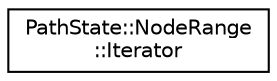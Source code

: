 digraph "Graphical Class Hierarchy"
{
 // LATEX_PDF_SIZE
  edge [fontname="Helvetica",fontsize="10",labelfontname="Helvetica",labelfontsize="10"];
  node [fontname="Helvetica",fontsize="10",shape=record];
  rankdir="LR";
  Node0 [label="PathState::NodeRange\l::Iterator",height=0.2,width=0.4,color="black", fillcolor="white", style="filled",URL="$classoperations__research_1_1_path_state_1_1_node_range_1_1_iterator.html",tooltip=" "];
}
